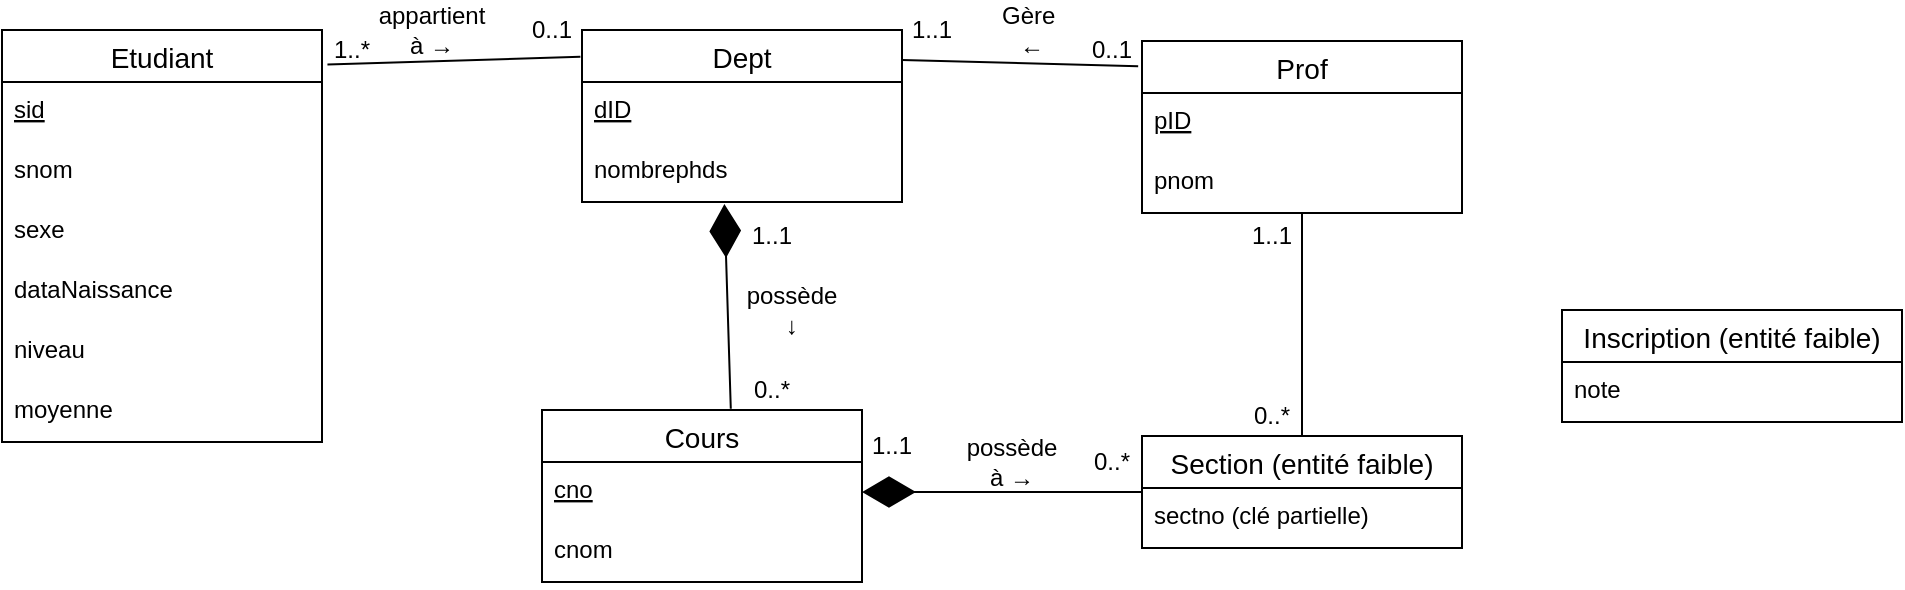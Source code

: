 <mxfile version="20.8.20" type="github">
  <diagram name="Page-1" id="7KRnPA2lE_zZvRZOmmRw">
    <mxGraphModel dx="1050" dy="573" grid="1" gridSize="10" guides="1" tooltips="1" connect="1" arrows="1" fold="1" page="1" pageScale="1" pageWidth="1100" pageHeight="850" math="0" shadow="0">
      <root>
        <mxCell id="0" />
        <mxCell id="1" parent="0" />
        <mxCell id="IxuyUcJDz_NpGqc7rvbc-20" value="Etudiant" style="swimlane;fontStyle=0;childLayout=stackLayout;horizontal=1;startSize=26;horizontalStack=0;resizeParent=1;resizeParentMax=0;resizeLast=0;collapsible=1;marginBottom=0;align=center;fontSize=14;" vertex="1" parent="1">
          <mxGeometry x="140" y="110" width="160" height="206" as="geometry" />
        </mxCell>
        <mxCell id="IxuyUcJDz_NpGqc7rvbc-21" value="sid" style="text;strokeColor=none;fillColor=none;spacingLeft=4;spacingRight=4;overflow=hidden;rotatable=0;points=[[0,0.5],[1,0.5]];portConstraint=eastwest;fontSize=12;fontStyle=4" vertex="1" parent="IxuyUcJDz_NpGqc7rvbc-20">
          <mxGeometry y="26" width="160" height="30" as="geometry" />
        </mxCell>
        <mxCell id="IxuyUcJDz_NpGqc7rvbc-22" value="snom" style="text;strokeColor=none;fillColor=none;spacingLeft=4;spacingRight=4;overflow=hidden;rotatable=0;points=[[0,0.5],[1,0.5]];portConstraint=eastwest;fontSize=12;" vertex="1" parent="IxuyUcJDz_NpGqc7rvbc-20">
          <mxGeometry y="56" width="160" height="30" as="geometry" />
        </mxCell>
        <mxCell id="IxuyUcJDz_NpGqc7rvbc-23" value="sexe" style="text;strokeColor=none;fillColor=none;spacingLeft=4;spacingRight=4;overflow=hidden;rotatable=0;points=[[0,0.5],[1,0.5]];portConstraint=eastwest;fontSize=12;" vertex="1" parent="IxuyUcJDz_NpGqc7rvbc-20">
          <mxGeometry y="86" width="160" height="30" as="geometry" />
        </mxCell>
        <mxCell id="IxuyUcJDz_NpGqc7rvbc-24" value="dataNaissance" style="text;strokeColor=none;fillColor=none;spacingLeft=4;spacingRight=4;overflow=hidden;rotatable=0;points=[[0,0.5],[1,0.5]];portConstraint=eastwest;fontSize=12;" vertex="1" parent="IxuyUcJDz_NpGqc7rvbc-20">
          <mxGeometry y="116" width="160" height="30" as="geometry" />
        </mxCell>
        <mxCell id="IxuyUcJDz_NpGqc7rvbc-25" value="niveau" style="text;strokeColor=none;fillColor=none;spacingLeft=4;spacingRight=4;overflow=hidden;rotatable=0;points=[[0,0.5],[1,0.5]];portConstraint=eastwest;fontSize=12;" vertex="1" parent="IxuyUcJDz_NpGqc7rvbc-20">
          <mxGeometry y="146" width="160" height="30" as="geometry" />
        </mxCell>
        <mxCell id="IxuyUcJDz_NpGqc7rvbc-26" value="moyenne" style="text;strokeColor=none;fillColor=none;spacingLeft=4;spacingRight=4;overflow=hidden;rotatable=0;points=[[0,0.5],[1,0.5]];portConstraint=eastwest;fontSize=12;" vertex="1" parent="IxuyUcJDz_NpGqc7rvbc-20">
          <mxGeometry y="176" width="160" height="30" as="geometry" />
        </mxCell>
        <mxCell id="IxuyUcJDz_NpGqc7rvbc-27" value="Dept" style="swimlane;fontStyle=0;childLayout=stackLayout;horizontal=1;startSize=26;horizontalStack=0;resizeParent=1;resizeParentMax=0;resizeLast=0;collapsible=1;marginBottom=0;align=center;fontSize=14;" vertex="1" parent="1">
          <mxGeometry x="430" y="110" width="160" height="86" as="geometry" />
        </mxCell>
        <mxCell id="IxuyUcJDz_NpGqc7rvbc-28" value="dID" style="text;strokeColor=none;fillColor=none;spacingLeft=4;spacingRight=4;overflow=hidden;rotatable=0;points=[[0,0.5],[1,0.5]];portConstraint=eastwest;fontSize=12;fontStyle=4" vertex="1" parent="IxuyUcJDz_NpGqc7rvbc-27">
          <mxGeometry y="26" width="160" height="30" as="geometry" />
        </mxCell>
        <mxCell id="IxuyUcJDz_NpGqc7rvbc-29" value="nombrephds" style="text;strokeColor=none;fillColor=none;spacingLeft=4;spacingRight=4;overflow=hidden;rotatable=0;points=[[0,0.5],[1,0.5]];portConstraint=eastwest;fontSize=12;" vertex="1" parent="IxuyUcJDz_NpGqc7rvbc-27">
          <mxGeometry y="56" width="160" height="30" as="geometry" />
        </mxCell>
        <mxCell id="IxuyUcJDz_NpGqc7rvbc-33" value="Prof" style="swimlane;fontStyle=0;childLayout=stackLayout;horizontal=1;startSize=26;horizontalStack=0;resizeParent=1;resizeParentMax=0;resizeLast=0;collapsible=1;marginBottom=0;align=center;fontSize=14;" vertex="1" parent="1">
          <mxGeometry x="710" y="115.5" width="160" height="86" as="geometry" />
        </mxCell>
        <mxCell id="IxuyUcJDz_NpGqc7rvbc-34" value="pID" style="text;strokeColor=none;fillColor=none;spacingLeft=4;spacingRight=4;overflow=hidden;rotatable=0;points=[[0,0.5],[1,0.5]];portConstraint=eastwest;fontSize=12;fontStyle=4" vertex="1" parent="IxuyUcJDz_NpGqc7rvbc-33">
          <mxGeometry y="26" width="160" height="30" as="geometry" />
        </mxCell>
        <mxCell id="IxuyUcJDz_NpGqc7rvbc-35" value="pnom" style="text;strokeColor=none;fillColor=none;spacingLeft=4;spacingRight=4;overflow=hidden;rotatable=0;points=[[0,0.5],[1,0.5]];portConstraint=eastwest;fontSize=12;" vertex="1" parent="IxuyUcJDz_NpGqc7rvbc-33">
          <mxGeometry y="56" width="160" height="30" as="geometry" />
        </mxCell>
        <mxCell id="IxuyUcJDz_NpGqc7rvbc-37" value="Section (entité faible)" style="swimlane;fontStyle=0;childLayout=stackLayout;horizontal=1;startSize=26;horizontalStack=0;resizeParent=1;resizeParentMax=0;resizeLast=0;collapsible=1;marginBottom=0;align=center;fontSize=14;" vertex="1" parent="1">
          <mxGeometry x="710" y="313" width="160" height="56" as="geometry" />
        </mxCell>
        <mxCell id="IxuyUcJDz_NpGqc7rvbc-38" value="sectno (clé partielle)" style="text;strokeColor=none;fillColor=none;spacingLeft=4;spacingRight=4;overflow=hidden;rotatable=0;points=[[0,0.5],[1,0.5]];portConstraint=eastwest;fontSize=12;" vertex="1" parent="IxuyUcJDz_NpGqc7rvbc-37">
          <mxGeometry y="26" width="160" height="30" as="geometry" />
        </mxCell>
        <mxCell id="IxuyUcJDz_NpGqc7rvbc-41" value="Cours" style="swimlane;fontStyle=0;childLayout=stackLayout;horizontal=1;startSize=26;horizontalStack=0;resizeParent=1;resizeParentMax=0;resizeLast=0;collapsible=1;marginBottom=0;align=center;fontSize=14;" vertex="1" parent="1">
          <mxGeometry x="410" y="300" width="160" height="86" as="geometry" />
        </mxCell>
        <mxCell id="IxuyUcJDz_NpGqc7rvbc-42" value="cno" style="text;strokeColor=none;fillColor=none;spacingLeft=4;spacingRight=4;overflow=hidden;rotatable=0;points=[[0,0.5],[1,0.5]];portConstraint=eastwest;fontSize=12;fontStyle=4" vertex="1" parent="IxuyUcJDz_NpGqc7rvbc-41">
          <mxGeometry y="26" width="160" height="30" as="geometry" />
        </mxCell>
        <mxCell id="IxuyUcJDz_NpGqc7rvbc-43" value="cnom" style="text;strokeColor=none;fillColor=none;spacingLeft=4;spacingRight=4;overflow=hidden;rotatable=0;points=[[0,0.5],[1,0.5]];portConstraint=eastwest;fontSize=12;" vertex="1" parent="IxuyUcJDz_NpGqc7rvbc-41">
          <mxGeometry y="56" width="160" height="30" as="geometry" />
        </mxCell>
        <mxCell id="IxuyUcJDz_NpGqc7rvbc-45" value="Inscription (entité faible)" style="swimlane;fontStyle=0;childLayout=stackLayout;horizontal=1;startSize=26;horizontalStack=0;resizeParent=1;resizeParentMax=0;resizeLast=0;collapsible=1;marginBottom=0;align=center;fontSize=14;" vertex="1" parent="1">
          <mxGeometry x="920" y="250" width="170" height="56" as="geometry" />
        </mxCell>
        <mxCell id="IxuyUcJDz_NpGqc7rvbc-46" value="note" style="text;strokeColor=none;fillColor=none;spacingLeft=4;spacingRight=4;overflow=hidden;rotatable=0;points=[[0,0.5],[1,0.5]];portConstraint=eastwest;fontSize=12;" vertex="1" parent="IxuyUcJDz_NpGqc7rvbc-45">
          <mxGeometry y="26" width="170" height="30" as="geometry" />
        </mxCell>
        <mxCell id="IxuyUcJDz_NpGqc7rvbc-49" value="" style="endArrow=none;html=1;rounded=0;entryX=-0.005;entryY=0.156;entryDx=0;entryDy=0;entryPerimeter=0;exitX=1.017;exitY=0.084;exitDx=0;exitDy=0;exitPerimeter=0;" edge="1" parent="1" source="IxuyUcJDz_NpGqc7rvbc-20" target="IxuyUcJDz_NpGqc7rvbc-27">
          <mxGeometry relative="1" as="geometry">
            <mxPoint x="470" y="270" as="sourcePoint" />
            <mxPoint x="630" y="270" as="targetPoint" />
          </mxGeometry>
        </mxCell>
        <mxCell id="IxuyUcJDz_NpGqc7rvbc-50" value="1..*" style="text;strokeColor=none;align=center;fillColor=none;html=1;verticalAlign=middle;whiteSpace=wrap;rounded=0;" vertex="1" parent="1">
          <mxGeometry x="300" y="110" width="30" height="20" as="geometry" />
        </mxCell>
        <mxCell id="IxuyUcJDz_NpGqc7rvbc-51" value="0..1" style="text;strokeColor=none;align=center;fillColor=none;html=1;verticalAlign=middle;whiteSpace=wrap;rounded=0;" vertex="1" parent="1">
          <mxGeometry x="400" y="100" width="30" height="20" as="geometry" />
        </mxCell>
        <mxCell id="IxuyUcJDz_NpGqc7rvbc-52" value="" style="endArrow=none;html=1;rounded=0;entryX=1;entryY=0.174;entryDx=0;entryDy=0;entryPerimeter=0;verticalAlign=top;strokeColor=default;exitX=-0.012;exitY=0.147;exitDx=0;exitDy=0;exitPerimeter=0;" edge="1" parent="1" source="IxuyUcJDz_NpGqc7rvbc-33" target="IxuyUcJDz_NpGqc7rvbc-27">
          <mxGeometry relative="1" as="geometry">
            <mxPoint x="750" y="125" as="sourcePoint" />
            <mxPoint x="680" y="240" as="targetPoint" />
          </mxGeometry>
        </mxCell>
        <mxCell id="IxuyUcJDz_NpGqc7rvbc-53" value="1..1" style="text;strokeColor=none;align=center;fillColor=none;html=1;verticalAlign=middle;whiteSpace=wrap;rounded=0;" vertex="1" parent="1">
          <mxGeometry x="590" y="100" width="30" height="20" as="geometry" />
        </mxCell>
        <mxCell id="IxuyUcJDz_NpGqc7rvbc-56" value="0..1" style="text;strokeColor=none;align=center;fillColor=none;html=1;verticalAlign=middle;whiteSpace=wrap;rounded=0;" vertex="1" parent="1">
          <mxGeometry x="680" y="110" width="30" height="20" as="geometry" />
        </mxCell>
        <mxCell id="IxuyUcJDz_NpGqc7rvbc-57" value="Gère&amp;nbsp; ←" style="text;strokeColor=none;align=center;fillColor=none;html=1;verticalAlign=middle;whiteSpace=wrap;rounded=0;" vertex="1" parent="1">
          <mxGeometry x="640" y="100" width="30" height="20" as="geometry" />
        </mxCell>
        <mxCell id="IxuyUcJDz_NpGqc7rvbc-60" value="1..1" style="text;strokeColor=none;align=center;fillColor=none;html=1;verticalAlign=middle;whiteSpace=wrap;rounded=0;" vertex="1" parent="1">
          <mxGeometry x="510" y="201.5" width="30" height="23" as="geometry" />
        </mxCell>
        <mxCell id="IxuyUcJDz_NpGqc7rvbc-61" value="0..*" style="text;strokeColor=none;align=center;fillColor=none;html=1;verticalAlign=middle;whiteSpace=wrap;rounded=0;" vertex="1" parent="1">
          <mxGeometry x="510" y="280" width="30" height="20" as="geometry" />
        </mxCell>
        <mxCell id="IxuyUcJDz_NpGqc7rvbc-65" value="" style="endArrow=diamondThin;endFill=1;endSize=24;html=1;rounded=0;strokeColor=default;entryX=0.445;entryY=1.033;entryDx=0;entryDy=0;entryPerimeter=0;exitX=0.59;exitY=-0.007;exitDx=0;exitDy=0;exitPerimeter=0;" edge="1" parent="1" source="IxuyUcJDz_NpGqc7rvbc-41" target="IxuyUcJDz_NpGqc7rvbc-29">
          <mxGeometry width="160" relative="1" as="geometry">
            <mxPoint x="500" y="290" as="sourcePoint" />
            <mxPoint x="630" y="220" as="targetPoint" />
          </mxGeometry>
        </mxCell>
        <mxCell id="IxuyUcJDz_NpGqc7rvbc-68" value="" style="endArrow=diamondThin;endFill=1;endSize=24;html=1;rounded=0;strokeColor=default;entryX=1;entryY=0.5;entryDx=0;entryDy=0;exitX=0;exitY=0.5;exitDx=0;exitDy=0;" edge="1" parent="1" source="IxuyUcJDz_NpGqc7rvbc-37" target="IxuyUcJDz_NpGqc7rvbc-42">
          <mxGeometry width="160" relative="1" as="geometry">
            <mxPoint x="514" y="309" as="sourcePoint" />
            <mxPoint x="526" y="209" as="targetPoint" />
          </mxGeometry>
        </mxCell>
        <mxCell id="IxuyUcJDz_NpGqc7rvbc-69" value="1..1" style="text;strokeColor=none;align=center;fillColor=none;html=1;verticalAlign=middle;whiteSpace=wrap;rounded=0;" vertex="1" parent="1">
          <mxGeometry x="570" y="306" width="30" height="23" as="geometry" />
        </mxCell>
        <mxCell id="IxuyUcJDz_NpGqc7rvbc-70" value="0..*" style="text;strokeColor=none;align=center;fillColor=none;html=1;verticalAlign=middle;whiteSpace=wrap;rounded=0;" vertex="1" parent="1">
          <mxGeometry x="680" y="316" width="30" height="20" as="geometry" />
        </mxCell>
        <mxCell id="IxuyUcJDz_NpGqc7rvbc-71" value="" style="endArrow=none;html=1;rounded=0;exitX=0.5;exitY=0;exitDx=0;exitDy=0;entryX=1;entryY=0;entryDx=0;entryDy=0;" edge="1" parent="1" source="IxuyUcJDz_NpGqc7rvbc-37" target="IxuyUcJDz_NpGqc7rvbc-74">
          <mxGeometry relative="1" as="geometry">
            <mxPoint x="313" y="137" as="sourcePoint" />
            <mxPoint x="810" y="220" as="targetPoint" />
          </mxGeometry>
        </mxCell>
        <mxCell id="IxuyUcJDz_NpGqc7rvbc-74" value="1..1" style="text;strokeColor=none;align=center;fillColor=none;html=1;verticalAlign=middle;whiteSpace=wrap;rounded=0;" vertex="1" parent="1">
          <mxGeometry x="760" y="201.5" width="30" height="23" as="geometry" />
        </mxCell>
        <mxCell id="IxuyUcJDz_NpGqc7rvbc-75" value="0..*" style="text;strokeColor=none;align=center;fillColor=none;html=1;verticalAlign=middle;whiteSpace=wrap;rounded=0;" vertex="1" parent="1">
          <mxGeometry x="760" y="293" width="30" height="20" as="geometry" />
        </mxCell>
        <mxCell id="IxuyUcJDz_NpGqc7rvbc-78" value="appartient à&amp;nbsp;→" style="text;strokeColor=none;align=center;fillColor=none;html=1;verticalAlign=middle;whiteSpace=wrap;rounded=0;" vertex="1" parent="1">
          <mxGeometry x="340" y="100" width="30" height="20" as="geometry" />
        </mxCell>
        <mxCell id="IxuyUcJDz_NpGqc7rvbc-81" value="possède&lt;br&gt;↓" style="text;strokeColor=none;align=center;fillColor=none;html=1;verticalAlign=middle;whiteSpace=wrap;rounded=0;" vertex="1" parent="1">
          <mxGeometry x="520" y="240" width="30" height="20" as="geometry" />
        </mxCell>
        <mxCell id="IxuyUcJDz_NpGqc7rvbc-83" value="possède à&amp;nbsp;→" style="text;strokeColor=none;align=center;fillColor=none;html=1;verticalAlign=middle;whiteSpace=wrap;rounded=0;" vertex="1" parent="1">
          <mxGeometry x="630" y="316" width="30" height="20" as="geometry" />
        </mxCell>
      </root>
    </mxGraphModel>
  </diagram>
</mxfile>
